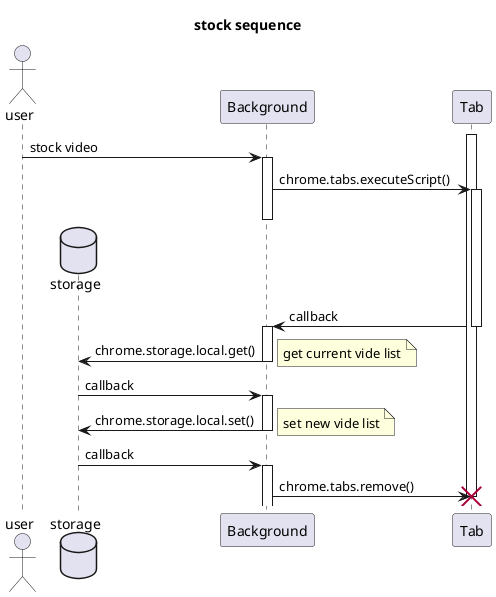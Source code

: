 @startuml stock_seq
title stock sequence

actor user as u
database storage as s
participant Background as b
participant Tab as t

activate t
u -> b: stock video
activate b

b -> t: chrome.tabs.executeScript()
activate t
deactivate b
b -[#transparent]-> s**:
b <- t: callback
deactivate t
activate b

b -> s: chrome.storage.local.get()
note right: get current vide list
deactivate b
b <- s: callback
activate b
b -> s: chrome.storage.local.set()
note right: set new vide list
deactivate b
b <- s: callback
activate b


b -> t !!: chrome.tabs.remove()


@enduml